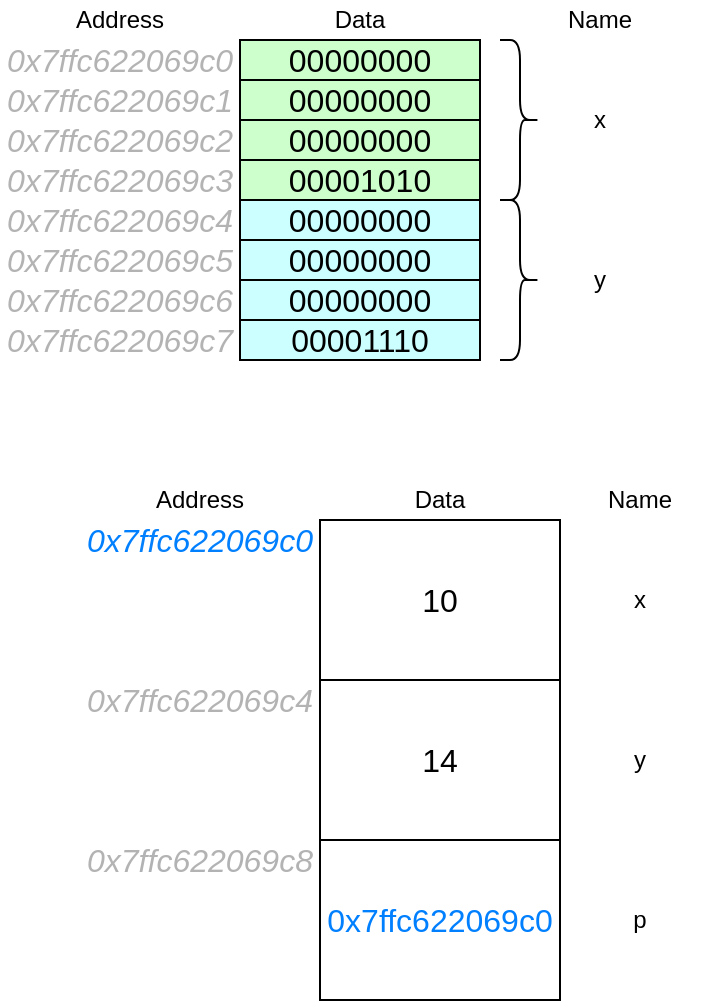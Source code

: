 <mxfile version="12.9.13" type="device"><diagram id="GWOmqt0RMHIFNhx5uRR3" name="Page-1"><mxGraphModel dx="1164" dy="793" grid="1" gridSize="10" guides="1" tooltips="1" connect="1" arrows="1" fold="1" page="1" pageScale="1" pageWidth="850" pageHeight="1100" math="0" shadow="0"><root><mxCell id="0"/><mxCell id="1" parent="0"/><mxCell id="9ElQA8kkTnKXU3ll389u-1" value="&lt;span style=&quot;font-family: &amp;quot;trebuchet ms&amp;quot; , &amp;quot;verdana&amp;quot; , &amp;quot;arial&amp;quot; , sans-serif ; font-size: 16px&quot;&gt;0x7ffc622069c0&lt;/span&gt;" style="rounded=0;whiteSpace=wrap;html=1;fillColor=none;strokeColor=none;fontStyle=2;fontColor=#B3B3B3;" vertex="1" parent="1"><mxGeometry x="120" y="80" width="120" height="20" as="geometry"/></mxCell><mxCell id="9ElQA8kkTnKXU3ll389u-2" value="&lt;span style=&quot;font-family: &amp;#34;trebuchet ms&amp;#34; , &amp;#34;verdana&amp;#34; , &amp;#34;arial&amp;#34; , sans-serif ; font-size: 16px&quot;&gt;00000000&lt;/span&gt;" style="rounded=0;whiteSpace=wrap;html=1;fillColor=#CCFFCC;" vertex="1" parent="1"><mxGeometry x="240" y="80" width="120" height="20" as="geometry"/></mxCell><mxCell id="9ElQA8kkTnKXU3ll389u-3" value="&lt;span style=&quot;font-family: &amp;quot;trebuchet ms&amp;quot; , &amp;quot;verdana&amp;quot; , &amp;quot;arial&amp;quot; , sans-serif ; font-size: 16px&quot;&gt;0x7ffc622069c1&lt;/span&gt;" style="rounded=0;whiteSpace=wrap;html=1;fillColor=none;strokeColor=none;fontStyle=2;fontColor=#B3B3B3;" vertex="1" parent="1"><mxGeometry x="120" y="100" width="120" height="20" as="geometry"/></mxCell><mxCell id="9ElQA8kkTnKXU3ll389u-4" value="&lt;span style=&quot;font-family: &amp;quot;trebuchet ms&amp;quot; , &amp;quot;verdana&amp;quot; , &amp;quot;arial&amp;quot; , sans-serif ; font-size: 16px&quot;&gt;0x7ffc622069c2&lt;/span&gt;" style="rounded=0;whiteSpace=wrap;html=1;fillColor=none;strokeColor=none;fontStyle=2;fontColor=#B3B3B3;" vertex="1" parent="1"><mxGeometry x="120" y="120" width="120" height="20" as="geometry"/></mxCell><mxCell id="9ElQA8kkTnKXU3ll389u-5" value="&lt;span style=&quot;font-family: &amp;quot;trebuchet ms&amp;quot; , &amp;quot;verdana&amp;quot; , &amp;quot;arial&amp;quot; , sans-serif ; font-size: 16px&quot;&gt;0x7ffc622069c3&lt;/span&gt;" style="rounded=0;whiteSpace=wrap;html=1;fillColor=none;strokeColor=none;fontStyle=2;fontColor=#B3B3B3;" vertex="1" parent="1"><mxGeometry x="120" y="140" width="120" height="20" as="geometry"/></mxCell><mxCell id="9ElQA8kkTnKXU3ll389u-7" value="&lt;span style=&quot;font-family: &amp;#34;trebuchet ms&amp;#34; , &amp;#34;verdana&amp;#34; , &amp;#34;arial&amp;#34; , sans-serif ; font-size: 16px&quot;&gt;00000000&lt;/span&gt;" style="rounded=0;whiteSpace=wrap;html=1;fillColor=#CCFFCC;" vertex="1" parent="1"><mxGeometry x="240" y="100" width="120" height="20" as="geometry"/></mxCell><mxCell id="9ElQA8kkTnKXU3ll389u-8" value="&lt;span style=&quot;font-family: &amp;#34;trebuchet ms&amp;#34; , &amp;#34;verdana&amp;#34; , &amp;#34;arial&amp;#34; , sans-serif ; font-size: 16px&quot;&gt;00000000&lt;/span&gt;" style="rounded=0;whiteSpace=wrap;html=1;fillColor=#CCFFCC;" vertex="1" parent="1"><mxGeometry x="240" y="120" width="120" height="20" as="geometry"/></mxCell><mxCell id="9ElQA8kkTnKXU3ll389u-9" value="&lt;span style=&quot;font-family: &amp;#34;trebuchet ms&amp;#34; , &amp;#34;verdana&amp;#34; , &amp;#34;arial&amp;#34; , sans-serif ; font-size: 16px&quot;&gt;00001010&lt;/span&gt;" style="rounded=0;whiteSpace=wrap;html=1;fillColor=#CCFFCC;" vertex="1" parent="1"><mxGeometry x="240" y="140" width="120" height="20" as="geometry"/></mxCell><mxCell id="9ElQA8kkTnKXU3ll389u-10" value="&lt;span style=&quot;font-family: &amp;#34;trebuchet ms&amp;#34; , &amp;#34;verdana&amp;#34; , &amp;#34;arial&amp;#34; , sans-serif ; font-size: 16px&quot;&gt;0x7ffc622069c4&lt;/span&gt;" style="rounded=0;whiteSpace=wrap;html=1;fillColor=none;strokeColor=none;fontStyle=2;fontColor=#B3B3B3;" vertex="1" parent="1"><mxGeometry x="120" y="160" width="120" height="20" as="geometry"/></mxCell><mxCell id="9ElQA8kkTnKXU3ll389u-11" value="&lt;span style=&quot;font-family: &amp;#34;trebuchet ms&amp;#34; , &amp;#34;verdana&amp;#34; , &amp;#34;arial&amp;#34; , sans-serif ; font-size: 16px&quot;&gt;00000000&lt;/span&gt;" style="rounded=0;whiteSpace=wrap;html=1;fillColor=#CCFFFF;" vertex="1" parent="1"><mxGeometry x="240" y="160" width="120" height="20" as="geometry"/></mxCell><mxCell id="9ElQA8kkTnKXU3ll389u-12" value="&lt;span style=&quot;font-family: &amp;#34;trebuchet ms&amp;#34; , &amp;#34;verdana&amp;#34; , &amp;#34;arial&amp;#34; , sans-serif ; font-size: 16px&quot;&gt;0x7ffc622069c5&lt;/span&gt;" style="rounded=0;whiteSpace=wrap;html=1;fillColor=none;strokeColor=none;fontStyle=2;fontColor=#B3B3B3;" vertex="1" parent="1"><mxGeometry x="120" y="180" width="120" height="20" as="geometry"/></mxCell><mxCell id="9ElQA8kkTnKXU3ll389u-13" value="&lt;span style=&quot;font-family: &amp;#34;trebuchet ms&amp;#34; , &amp;#34;verdana&amp;#34; , &amp;#34;arial&amp;#34; , sans-serif ; font-size: 16px&quot;&gt;0x7ffc622069c6&lt;br&gt;&lt;/span&gt;" style="rounded=0;whiteSpace=wrap;html=1;fillColor=none;strokeColor=none;fontStyle=2;fontColor=#B3B3B3;" vertex="1" parent="1"><mxGeometry x="120" y="200" width="120" height="20" as="geometry"/></mxCell><mxCell id="9ElQA8kkTnKXU3ll389u-14" value="&lt;span style=&quot;font-family: &amp;#34;trebuchet ms&amp;#34; , &amp;#34;verdana&amp;#34; , &amp;#34;arial&amp;#34; , sans-serif ; font-size: 16px&quot;&gt;0x7ffc622069c7&lt;/span&gt;" style="rounded=0;whiteSpace=wrap;html=1;fillColor=none;strokeColor=none;fontStyle=2;fontColor=#B3B3B3;" vertex="1" parent="1"><mxGeometry x="120" y="220" width="120" height="20" as="geometry"/></mxCell><mxCell id="9ElQA8kkTnKXU3ll389u-15" value="&lt;span style=&quot;font-family: &amp;#34;trebuchet ms&amp;#34; , &amp;#34;verdana&amp;#34; , &amp;#34;arial&amp;#34; , sans-serif ; font-size: 16px&quot;&gt;00000000&lt;/span&gt;" style="rounded=0;whiteSpace=wrap;html=1;fillColor=#CCFFFF;" vertex="1" parent="1"><mxGeometry x="240" y="180" width="120" height="20" as="geometry"/></mxCell><mxCell id="9ElQA8kkTnKXU3ll389u-16" value="&lt;span style=&quot;font-family: &amp;#34;trebuchet ms&amp;#34; , &amp;#34;verdana&amp;#34; , &amp;#34;arial&amp;#34; , sans-serif ; font-size: 16px&quot;&gt;00000000&lt;/span&gt;" style="rounded=0;whiteSpace=wrap;html=1;fillColor=#CCFFFF;" vertex="1" parent="1"><mxGeometry x="240" y="200" width="120" height="20" as="geometry"/></mxCell><mxCell id="9ElQA8kkTnKXU3ll389u-17" value="&lt;span style=&quot;font-family: &amp;#34;trebuchet ms&amp;#34; , &amp;#34;verdana&amp;#34; , &amp;#34;arial&amp;#34; , sans-serif ; font-size: 16px&quot;&gt;00001110&lt;/span&gt;" style="rounded=0;whiteSpace=wrap;html=1;fillColor=#CCFFFF;" vertex="1" parent="1"><mxGeometry x="240" y="220" width="120" height="20" as="geometry"/></mxCell><mxCell id="9ElQA8kkTnKXU3ll389u-18" value="" style="shape=curlyBracket;whiteSpace=wrap;html=1;rounded=1;rotation=0;flipH=1;" vertex="1" parent="1"><mxGeometry x="370" y="80" width="20" height="80" as="geometry"/></mxCell><mxCell id="9ElQA8kkTnKXU3ll389u-19" value="" style="shape=curlyBracket;whiteSpace=wrap;html=1;rounded=1;rotation=0;flipH=1;" vertex="1" parent="1"><mxGeometry x="370" y="160" width="20" height="80" as="geometry"/></mxCell><mxCell id="9ElQA8kkTnKXU3ll389u-20" value="x" style="text;html=1;strokeColor=none;fillColor=none;align=center;verticalAlign=middle;whiteSpace=wrap;rounded=0;fontColor=#000000;" vertex="1" parent="1"><mxGeometry x="400" y="110" width="40" height="20" as="geometry"/></mxCell><mxCell id="9ElQA8kkTnKXU3ll389u-21" value="y" style="text;html=1;strokeColor=none;fillColor=none;align=center;verticalAlign=middle;whiteSpace=wrap;rounded=0;fontColor=#000000;" vertex="1" parent="1"><mxGeometry x="400" y="190" width="40" height="20" as="geometry"/></mxCell><mxCell id="9ElQA8kkTnKXU3ll389u-22" value="&lt;span style=&quot;font-family: &amp;quot;trebuchet ms&amp;quot; , &amp;quot;verdana&amp;quot; , &amp;quot;arial&amp;quot; , sans-serif ; font-size: 16px&quot;&gt;0x7ffc622069c0&lt;/span&gt;" style="rounded=0;whiteSpace=wrap;html=1;fillColor=none;strokeColor=none;fontStyle=2;fontColor=#007FFF;" vertex="1" parent="1"><mxGeometry x="160" y="320" width="120" height="20" as="geometry"/></mxCell><mxCell id="9ElQA8kkTnKXU3ll389u-23" value="&lt;span style=&quot;font-family: &amp;#34;trebuchet ms&amp;#34; , &amp;#34;verdana&amp;#34; , &amp;#34;arial&amp;#34; , sans-serif ; font-size: 16px&quot;&gt;10&lt;/span&gt;" style="rounded=0;whiteSpace=wrap;html=1;" vertex="1" parent="1"><mxGeometry x="280" y="320" width="120" height="80" as="geometry"/></mxCell><mxCell id="9ElQA8kkTnKXU3ll389u-30" value="&lt;span style=&quot;font-family: &amp;#34;trebuchet ms&amp;#34; , &amp;#34;verdana&amp;#34; , &amp;#34;arial&amp;#34; , sans-serif ; font-size: 16px&quot;&gt;0x7ffc622069c4&lt;/span&gt;" style="rounded=0;whiteSpace=wrap;html=1;fillColor=none;strokeColor=none;fontStyle=2;fontColor=#B3B3B3;" vertex="1" parent="1"><mxGeometry x="160" y="400" width="120" height="20" as="geometry"/></mxCell><mxCell id="9ElQA8kkTnKXU3ll389u-31" value="&lt;span style=&quot;font-family: &amp;#34;trebuchet ms&amp;#34; , &amp;#34;verdana&amp;#34; , &amp;#34;arial&amp;#34; , sans-serif ; font-size: 16px&quot;&gt;14&lt;/span&gt;" style="rounded=0;whiteSpace=wrap;html=1;" vertex="1" parent="1"><mxGeometry x="280" y="400" width="120" height="80" as="geometry"/></mxCell><mxCell id="9ElQA8kkTnKXU3ll389u-40" value="x" style="text;html=1;strokeColor=none;fillColor=none;align=center;verticalAlign=middle;whiteSpace=wrap;rounded=0;fontColor=#000000;" vertex="1" parent="1"><mxGeometry x="420" y="350" width="40" height="20" as="geometry"/></mxCell><mxCell id="9ElQA8kkTnKXU3ll389u-41" value="y" style="text;html=1;strokeColor=none;fillColor=none;align=center;verticalAlign=middle;whiteSpace=wrap;rounded=0;fontColor=#000000;" vertex="1" parent="1"><mxGeometry x="420" y="430" width="40" height="20" as="geometry"/></mxCell><mxCell id="9ElQA8kkTnKXU3ll389u-42" value="Address" style="text;html=1;strokeColor=none;fillColor=none;align=center;verticalAlign=middle;whiteSpace=wrap;rounded=0;fontColor=#000000;" vertex="1" parent="1"><mxGeometry x="120" y="60" width="120" height="20" as="geometry"/></mxCell><mxCell id="9ElQA8kkTnKXU3ll389u-43" value="Data" style="text;html=1;strokeColor=none;fillColor=none;align=center;verticalAlign=middle;whiteSpace=wrap;rounded=0;fontColor=#000000;" vertex="1" parent="1"><mxGeometry x="240" y="60" width="120" height="20" as="geometry"/></mxCell><mxCell id="9ElQA8kkTnKXU3ll389u-44" value="Name" style="text;html=1;strokeColor=none;fillColor=none;align=center;verticalAlign=middle;whiteSpace=wrap;rounded=0;fontColor=#000000;" vertex="1" parent="1"><mxGeometry x="360" y="60" width="120" height="20" as="geometry"/></mxCell><mxCell id="9ElQA8kkTnKXU3ll389u-45" value="Address" style="text;html=1;strokeColor=none;fillColor=none;align=center;verticalAlign=middle;whiteSpace=wrap;rounded=0;fontColor=#000000;" vertex="1" parent="1"><mxGeometry x="160" y="300" width="120" height="20" as="geometry"/></mxCell><mxCell id="9ElQA8kkTnKXU3ll389u-46" value="Data" style="text;html=1;strokeColor=none;fillColor=none;align=center;verticalAlign=middle;whiteSpace=wrap;rounded=0;fontColor=#000000;" vertex="1" parent="1"><mxGeometry x="280" y="300" width="120" height="20" as="geometry"/></mxCell><mxCell id="9ElQA8kkTnKXU3ll389u-47" value="Name" style="text;html=1;strokeColor=none;fillColor=none;align=center;verticalAlign=middle;whiteSpace=wrap;rounded=0;fontColor=#000000;" vertex="1" parent="1"><mxGeometry x="400" y="300" width="80" height="20" as="geometry"/></mxCell><mxCell id="9ElQA8kkTnKXU3ll389u-48" value="&lt;span style=&quot;font-family: &amp;#34;trebuchet ms&amp;#34; , &amp;#34;verdana&amp;#34; , &amp;#34;arial&amp;#34; , sans-serif ; font-size: 16px&quot;&gt;0x7ffc622069c8&lt;/span&gt;" style="rounded=0;whiteSpace=wrap;html=1;fillColor=none;strokeColor=none;fontStyle=2;fontColor=#B3B3B3;" vertex="1" parent="1"><mxGeometry x="160" y="480" width="120" height="20" as="geometry"/></mxCell><mxCell id="9ElQA8kkTnKXU3ll389u-49" value="&lt;font face=&quot;trebuchet ms, verdana, arial, sans-serif&quot; color=&quot;#007fff&quot;&gt;&lt;span style=&quot;font-size: 16px&quot;&gt;0x7ffc622069c0&lt;/span&gt;&lt;/font&gt;" style="rounded=0;whiteSpace=wrap;html=1;" vertex="1" parent="1"><mxGeometry x="280" y="480" width="120" height="80" as="geometry"/></mxCell><mxCell id="9ElQA8kkTnKXU3ll389u-50" value="p" style="text;html=1;strokeColor=none;fillColor=none;align=center;verticalAlign=middle;whiteSpace=wrap;rounded=0;fontColor=#000000;" vertex="1" parent="1"><mxGeometry x="420" y="510" width="40" height="20" as="geometry"/></mxCell></root></mxGraphModel></diagram></mxfile>
